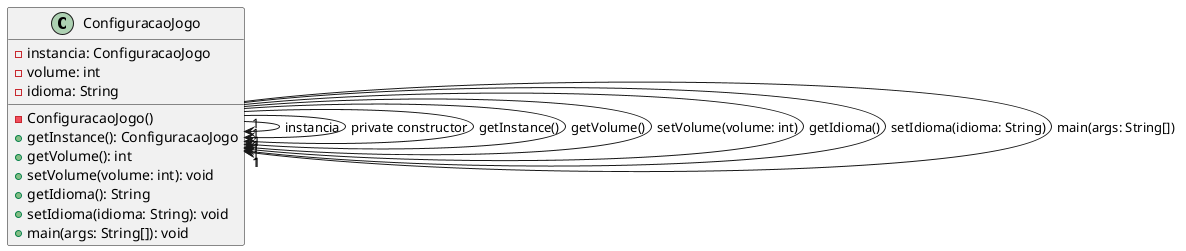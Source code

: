 @startuml

class ConfiguracaoJogo {
    - instancia: ConfiguracaoJogo
    - volume: int
    - idioma: String
    - ConfiguracaoJogo()
    + getInstance(): ConfiguracaoJogo
    + getVolume(): int
    + setVolume(volume: int): void
    + getIdioma(): String
    + setIdioma(idioma: String): void
    + main(args: String[]): void
}

ConfiguracaoJogo --> "1" ConfiguracaoJogo: instancia
ConfiguracaoJogo --> "1" ConfiguracaoJogo: private constructor
ConfiguracaoJogo --> "1" ConfiguracaoJogo: getInstance()
ConfiguracaoJogo --> "1" ConfiguracaoJogo: getVolume()
ConfiguracaoJogo --> "1" ConfiguracaoJogo: setVolume(volume: int)
ConfiguracaoJogo --> "1" ConfiguracaoJogo: getIdioma()
ConfiguracaoJogo --> "1" ConfiguracaoJogo: setIdioma(idioma: String)
ConfiguracaoJogo --> "1" ConfiguracaoJogo: main(args: String[])

@enduml
@startuml

class ConfiguracaoJogo {
    - instancia: ConfiguracaoJogo
    - volume: int
    - idioma: String
    - ConfiguracaoJogo()
    + getInstance(): ConfiguracaoJogo
    + getVolume(): int
    + setVolume(volume: int): void
    + getIdioma(): String
    + setIdioma(idioma: String): void
    + main(args: String[]): void
}

ConfiguracaoJogo --> "1" ConfiguracaoJogo: instancia
ConfiguracaoJogo --> "1" ConfiguracaoJogo: private constructor
ConfiguracaoJogo --> "1" ConfiguracaoJogo: getInstance()
ConfiguracaoJogo --> "1" ConfiguracaoJogo: getVolume()
ConfiguracaoJogo --> "1" ConfiguracaoJogo: setVolume(volume: int)
ConfiguracaoJogo --> "1" ConfiguracaoJogo: getIdioma()
ConfiguracaoJogo --> "1" ConfiguracaoJogo: setIdioma(idioma: String)
ConfiguracaoJogo --> "1" ConfiguracaoJogo: main(args: String[])

@enduml
